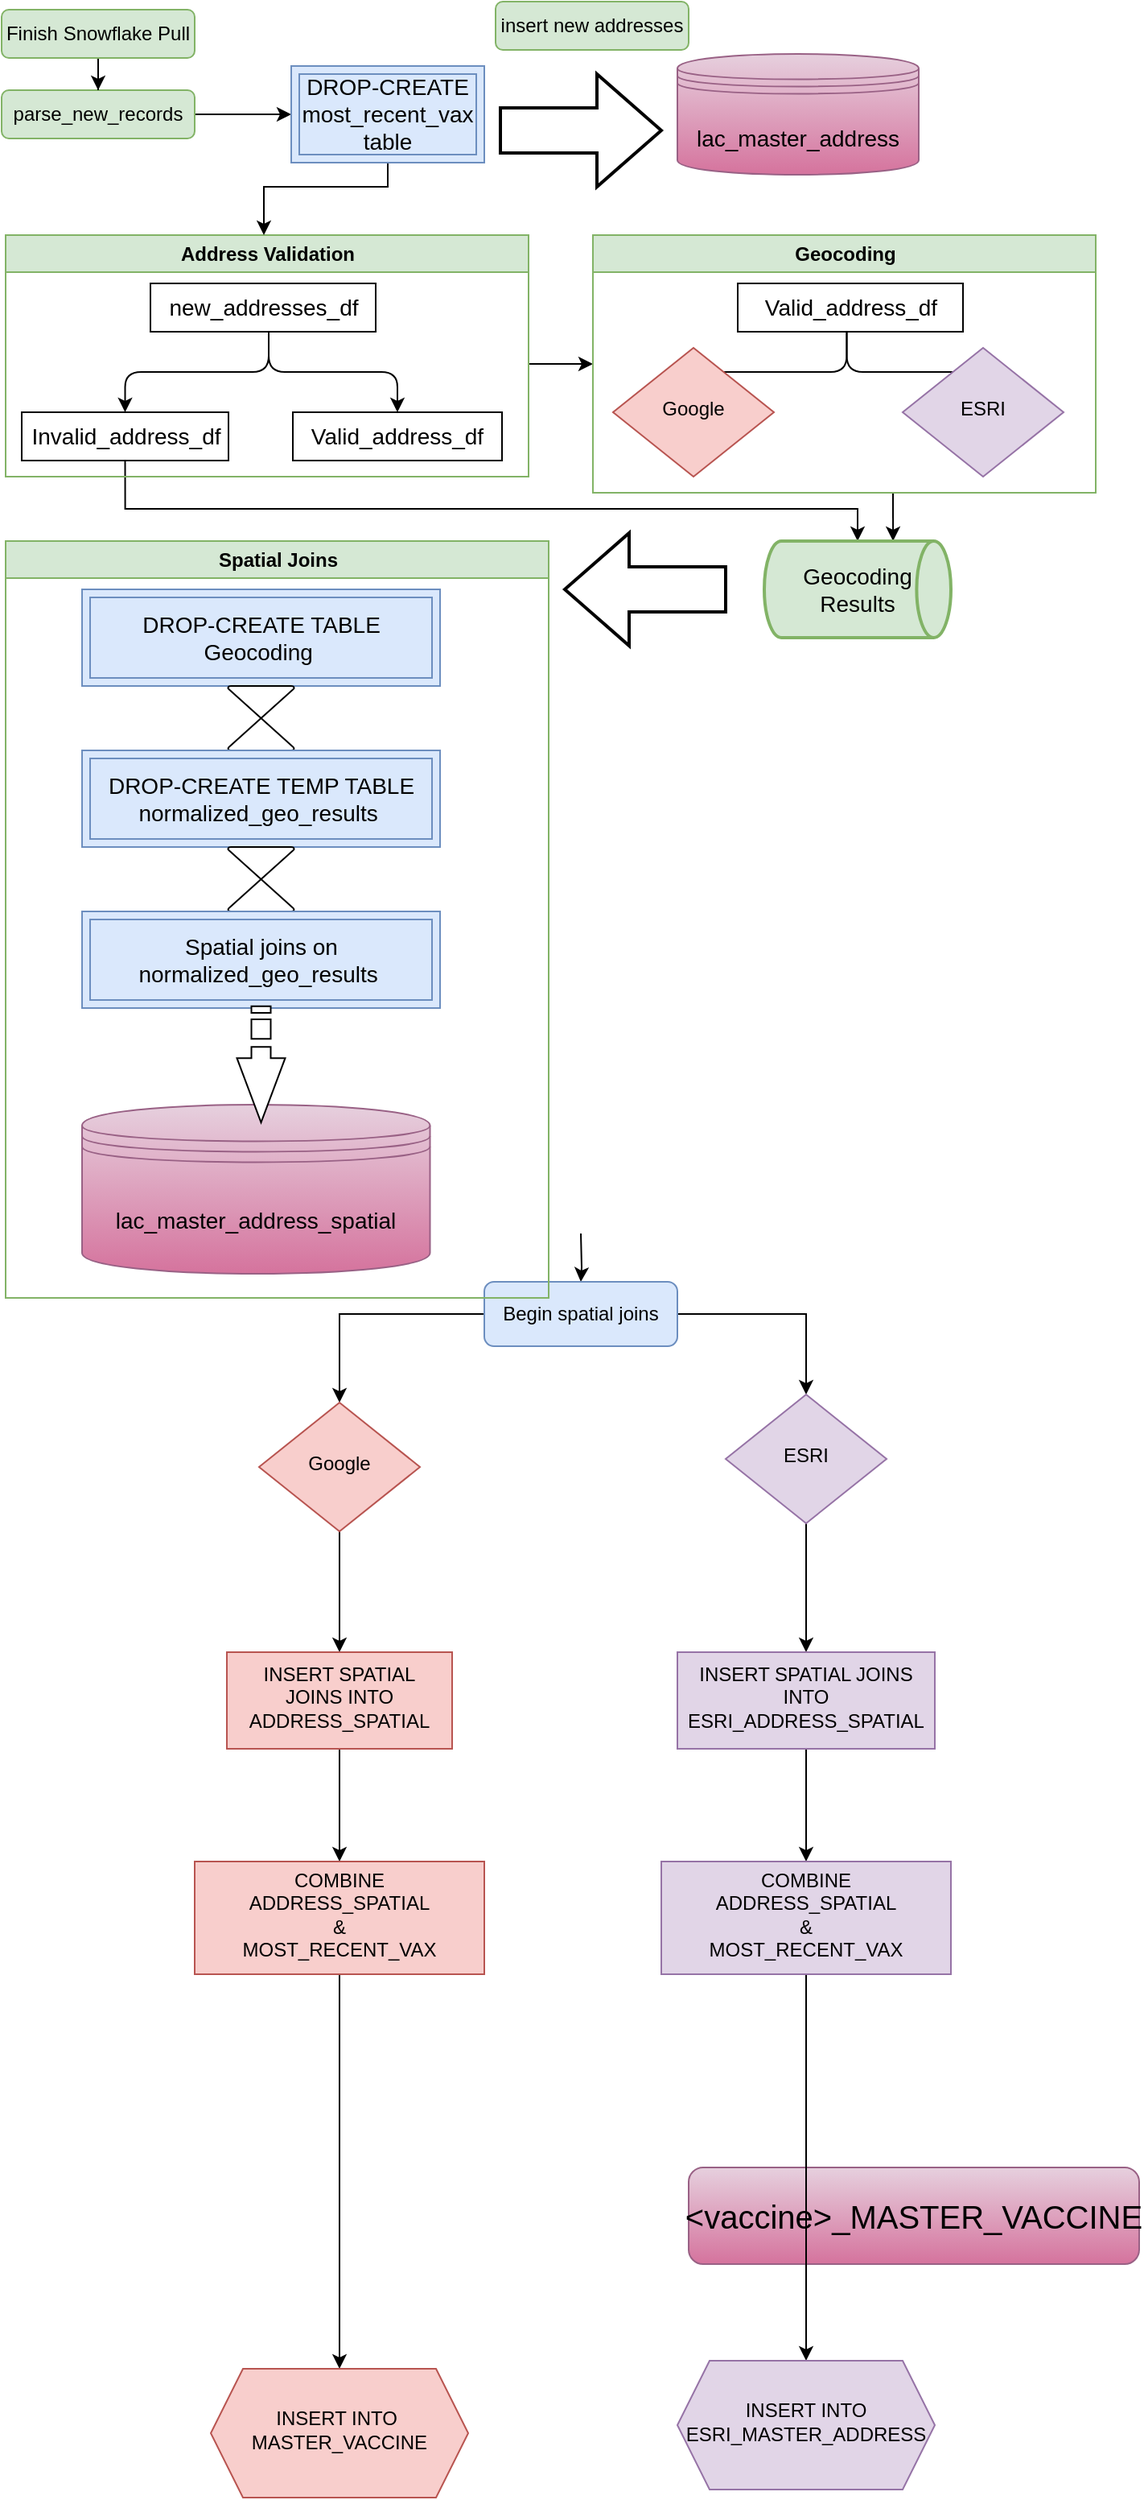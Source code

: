 <mxfile version="20.8.11" type="github">
  <diagram id="C5RBs43oDa-KdzZeNtuy" name="Page-1">
    <mxGraphModel dx="1290" dy="549" grid="1" gridSize="10" guides="1" tooltips="1" connect="1" arrows="1" fold="1" page="1" pageScale="1" pageWidth="827" pageHeight="1169" math="0" shadow="0">
      <root>
        <mxCell id="WIyWlLk6GJQsqaUBKTNV-0" />
        <mxCell id="WIyWlLk6GJQsqaUBKTNV-1" parent="WIyWlLk6GJQsqaUBKTNV-0" />
        <mxCell id="4Sw3aIR59aRq2CPispGW-35" value="" style="edgeStyle=orthogonalEdgeStyle;rounded=0;orthogonalLoop=1;jettySize=auto;html=1;" parent="WIyWlLk6GJQsqaUBKTNV-1" target="WIyWlLk6GJQsqaUBKTNV-11" edge="1">
          <mxGeometry relative="1" as="geometry">
            <mxPoint x="380" y="770" as="sourcePoint" />
          </mxGeometry>
        </mxCell>
        <mxCell id="4Sw3aIR59aRq2CPispGW-39" value="" style="edgeStyle=orthogonalEdgeStyle;rounded=0;orthogonalLoop=1;jettySize=auto;html=1;entryX=0.5;entryY=0;entryDx=0;entryDy=0;" parent="WIyWlLk6GJQsqaUBKTNV-1" source="WIyWlLk6GJQsqaUBKTNV-11" target="4Sw3aIR59aRq2CPispGW-37" edge="1">
          <mxGeometry relative="1" as="geometry">
            <mxPoint x="520" y="690" as="targetPoint" />
          </mxGeometry>
        </mxCell>
        <mxCell id="4Sw3aIR59aRq2CPispGW-43" value="" style="edgeStyle=orthogonalEdgeStyle;rounded=0;orthogonalLoop=1;jettySize=auto;html=1;entryX=0.5;entryY=0;entryDx=0;entryDy=0;" parent="WIyWlLk6GJQsqaUBKTNV-1" source="WIyWlLk6GJQsqaUBKTNV-11" target="4Sw3aIR59aRq2CPispGW-36" edge="1">
          <mxGeometry relative="1" as="geometry">
            <mxPoint x="240" y="690" as="targetPoint" />
          </mxGeometry>
        </mxCell>
        <mxCell id="WIyWlLk6GJQsqaUBKTNV-11" value="Begin spatial joins" style="rounded=1;whiteSpace=wrap;html=1;fontSize=12;glass=0;strokeWidth=1;shadow=0;fillColor=#dae8fc;strokeColor=#6c8ebf;" parent="WIyWlLk6GJQsqaUBKTNV-1" vertex="1">
          <mxGeometry x="320" y="800" width="120" height="40" as="geometry" />
        </mxCell>
        <mxCell id="4Sw3aIR59aRq2CPispGW-49" value="" style="edgeStyle=orthogonalEdgeStyle;rounded=0;orthogonalLoop=1;jettySize=auto;html=1;fontSize=12;" parent="WIyWlLk6GJQsqaUBKTNV-1" source="4Sw3aIR59aRq2CPispGW-36" target="4Sw3aIR59aRq2CPispGW-48" edge="1">
          <mxGeometry relative="1" as="geometry" />
        </mxCell>
        <mxCell id="4Sw3aIR59aRq2CPispGW-36" value="Google" style="rhombus;whiteSpace=wrap;html=1;shadow=0;fontFamily=Helvetica;fontSize=12;align=center;strokeWidth=1;spacing=6;spacingTop=-4;fillColor=#f8cecc;strokeColor=#b85450;" parent="WIyWlLk6GJQsqaUBKTNV-1" vertex="1">
          <mxGeometry x="180" y="875" width="100" height="80" as="geometry" />
        </mxCell>
        <mxCell id="4Sw3aIR59aRq2CPispGW-51" value="" style="edgeStyle=orthogonalEdgeStyle;rounded=0;orthogonalLoop=1;jettySize=auto;html=1;fontSize=12;" parent="WIyWlLk6GJQsqaUBKTNV-1" source="4Sw3aIR59aRq2CPispGW-37" target="4Sw3aIR59aRq2CPispGW-50" edge="1">
          <mxGeometry relative="1" as="geometry" />
        </mxCell>
        <mxCell id="4Sw3aIR59aRq2CPispGW-37" value="ESRI" style="rhombus;whiteSpace=wrap;html=1;shadow=0;fontFamily=Helvetica;fontSize=12;align=center;strokeWidth=1;spacing=6;spacingTop=-4;fillColor=#e1d5e7;strokeColor=#9673a6;" parent="WIyWlLk6GJQsqaUBKTNV-1" vertex="1">
          <mxGeometry x="470" y="870" width="100" height="80" as="geometry" />
        </mxCell>
        <mxCell id="4Sw3aIR59aRq2CPispGW-68" value="" style="edgeStyle=orthogonalEdgeStyle;rounded=0;orthogonalLoop=1;jettySize=auto;html=1;fontSize=20;fontColor=#000000;" parent="WIyWlLk6GJQsqaUBKTNV-1" source="4Sw3aIR59aRq2CPispGW-48" target="4Sw3aIR59aRq2CPispGW-67" edge="1">
          <mxGeometry relative="1" as="geometry">
            <Array as="points">
              <mxPoint x="230" y="1210" />
            </Array>
          </mxGeometry>
        </mxCell>
        <mxCell id="4Sw3aIR59aRq2CPispGW-48" value="INSERT SPATIAL JOINS INTO ADDRESS_SPATIAL" style="whiteSpace=wrap;html=1;fillColor=#f8cecc;strokeColor=#b85450;shadow=0;strokeWidth=1;spacing=6;spacingTop=-4;" parent="WIyWlLk6GJQsqaUBKTNV-1" vertex="1">
          <mxGeometry x="160" y="1030" width="140" height="60" as="geometry" />
        </mxCell>
        <mxCell id="4Sw3aIR59aRq2CPispGW-70" value="" style="edgeStyle=orthogonalEdgeStyle;rounded=0;orthogonalLoop=1;jettySize=auto;html=1;fontSize=20;fontColor=#000000;" parent="WIyWlLk6GJQsqaUBKTNV-1" source="4Sw3aIR59aRq2CPispGW-50" target="4Sw3aIR59aRq2CPispGW-69" edge="1">
          <mxGeometry relative="1" as="geometry" />
        </mxCell>
        <mxCell id="4Sw3aIR59aRq2CPispGW-50" value="INSERT SPATIAL JOINS INTO ESRI_ADDRESS_SPATIAL" style="whiteSpace=wrap;html=1;fillColor=#e1d5e7;strokeColor=#9673a6;shadow=0;strokeWidth=1;spacing=6;spacingTop=-4;" parent="WIyWlLk6GJQsqaUBKTNV-1" vertex="1">
          <mxGeometry x="440" y="1030" width="160" height="60" as="geometry" />
        </mxCell>
        <mxCell id="4Sw3aIR59aRq2CPispGW-63" value="&lt;font color=&quot;#000000&quot;&gt;&amp;lt;vaccine&amp;gt;_MASTER_VACCINE&lt;/font&gt;" style="rounded=1;whiteSpace=wrap;html=1;fontSize=20;fillColor=#e6d0de;gradientColor=#d5739d;strokeColor=#996185;" parent="WIyWlLk6GJQsqaUBKTNV-1" vertex="1">
          <mxGeometry x="447" y="1350" width="280" height="60" as="geometry" />
        </mxCell>
        <mxCell id="4Sw3aIR59aRq2CPispGW-73" value="" style="edgeStyle=orthogonalEdgeStyle;rounded=0;orthogonalLoop=1;jettySize=auto;html=1;fontSize=20;fontColor=#000000;" parent="WIyWlLk6GJQsqaUBKTNV-1" source="4Sw3aIR59aRq2CPispGW-67" target="4Sw3aIR59aRq2CPispGW-72" edge="1">
          <mxGeometry relative="1" as="geometry" />
        </mxCell>
        <mxCell id="4Sw3aIR59aRq2CPispGW-67" value="COMBINE&lt;br&gt;ADDRESS_SPATIAL&lt;br&gt;&amp;amp;&lt;br&gt;MOST_RECENT_VAX" style="whiteSpace=wrap;html=1;fillColor=#f8cecc;strokeColor=#b85450;shadow=0;strokeWidth=1;spacing=6;spacingTop=-4;" parent="WIyWlLk6GJQsqaUBKTNV-1" vertex="1">
          <mxGeometry x="140" y="1160" width="180" height="70" as="geometry" />
        </mxCell>
        <mxCell id="4Sw3aIR59aRq2CPispGW-75" value="" style="edgeStyle=orthogonalEdgeStyle;rounded=0;orthogonalLoop=1;jettySize=auto;html=1;fontSize=20;fontColor=#000000;" parent="WIyWlLk6GJQsqaUBKTNV-1" source="4Sw3aIR59aRq2CPispGW-69" target="4Sw3aIR59aRq2CPispGW-74" edge="1">
          <mxGeometry relative="1" as="geometry" />
        </mxCell>
        <mxCell id="4Sw3aIR59aRq2CPispGW-69" value="COMBINE&lt;br&gt;ADDRESS_SPATIAL&lt;br&gt;&amp;amp;&lt;br&gt;MOST_RECENT_VAX" style="whiteSpace=wrap;html=1;fillColor=#e1d5e7;strokeColor=#9673a6;shadow=0;strokeWidth=1;spacing=6;spacingTop=-4;" parent="WIyWlLk6GJQsqaUBKTNV-1" vertex="1">
          <mxGeometry x="430" y="1160" width="180" height="70" as="geometry" />
        </mxCell>
        <mxCell id="4Sw3aIR59aRq2CPispGW-72" value="INSERT INTO&amp;nbsp;&lt;br&gt;MASTER_VACCINE" style="shape=hexagon;perimeter=hexagonPerimeter2;whiteSpace=wrap;html=1;fixedSize=1;fillColor=#f8cecc;strokeColor=#b85450;shadow=0;strokeWidth=1;spacing=6;spacingTop=-4;" parent="WIyWlLk6GJQsqaUBKTNV-1" vertex="1">
          <mxGeometry x="150" y="1475" width="160" height="80" as="geometry" />
        </mxCell>
        <mxCell id="4Sw3aIR59aRq2CPispGW-74" value="INSERT INTO ESRI_MASTER_ADDRESS" style="shape=hexagon;perimeter=hexagonPerimeter2;whiteSpace=wrap;html=1;fixedSize=1;fillColor=#e1d5e7;strokeColor=#9673a6;shadow=0;strokeWidth=1;spacing=6;spacingTop=-4;" parent="WIyWlLk6GJQsqaUBKTNV-1" vertex="1">
          <mxGeometry x="440" y="1470" width="160" height="80" as="geometry" />
        </mxCell>
        <mxCell id="W29NnXGGYYmJcmvvzEcG-5" value="" style="edgeStyle=orthogonalEdgeStyle;rounded=0;orthogonalLoop=1;jettySize=auto;html=1;fontSize=14;entryX=0;entryY=0.5;entryDx=0;entryDy=0;" edge="1" parent="WIyWlLk6GJQsqaUBKTNV-1" source="E9w0ZndzLkP_HaStfv7O-3" target="W29NnXGGYYmJcmvvzEcG-58">
          <mxGeometry relative="1" as="geometry">
            <mxPoint x="180" y="75" as="targetPoint" />
          </mxGeometry>
        </mxCell>
        <mxCell id="E9w0ZndzLkP_HaStfv7O-3" value="parse_new_records" style="rounded=1;whiteSpace=wrap;html=1;fontSize=12;glass=0;strokeWidth=1;shadow=0;fillColor=#d5e8d4;strokeColor=#82b366;" parent="WIyWlLk6GJQsqaUBKTNV-1" vertex="1">
          <mxGeometry x="20" y="60" width="120" height="30" as="geometry" />
        </mxCell>
        <mxCell id="E9w0ZndzLkP_HaStfv7O-5" value="insert new addresses" style="rounded=1;whiteSpace=wrap;html=1;fontSize=12;glass=0;strokeWidth=1;shadow=0;fillColor=#d5e8d4;strokeColor=#82b366;" parent="WIyWlLk6GJQsqaUBKTNV-1" vertex="1">
          <mxGeometry x="327" y="5" width="120" height="30" as="geometry" />
        </mxCell>
        <mxCell id="W29NnXGGYYmJcmvvzEcG-0" value="&lt;font style=&quot;font-size: 14px;&quot;&gt;lac_master_address&lt;/font&gt;" style="shape=datastore;whiteSpace=wrap;html=1;fontSize=18;fontSize=20;fillColor=#e6d0de;gradientColor=#d5739d;strokeColor=#996185;" vertex="1" parent="WIyWlLk6GJQsqaUBKTNV-1">
          <mxGeometry x="440" y="37.5" width="150" height="75" as="geometry" />
        </mxCell>
        <mxCell id="W29NnXGGYYmJcmvvzEcG-2" value="" style="edgeStyle=orthogonalEdgeStyle;rounded=0;orthogonalLoop=1;jettySize=auto;html=1;fontSize=14;" edge="1" parent="WIyWlLk6GJQsqaUBKTNV-1" source="W29NnXGGYYmJcmvvzEcG-1" target="E9w0ZndzLkP_HaStfv7O-3">
          <mxGeometry relative="1" as="geometry" />
        </mxCell>
        <mxCell id="W29NnXGGYYmJcmvvzEcG-1" value="Finish Snowflake Pull" style="rounded=1;whiteSpace=wrap;html=1;fontSize=12;glass=0;strokeWidth=1;shadow=0;fillColor=#d5e8d4;strokeColor=#82b366;" vertex="1" parent="WIyWlLk6GJQsqaUBKTNV-1">
          <mxGeometry x="20" y="10" width="120" height="30" as="geometry" />
        </mxCell>
        <mxCell id="W29NnXGGYYmJcmvvzEcG-126" value="" style="edgeStyle=orthogonalEdgeStyle;rounded=0;orthogonalLoop=1;jettySize=auto;html=1;fontSize=14;exitX=0.5;exitY=1;exitDx=0;exitDy=0;" edge="1" parent="WIyWlLk6GJQsqaUBKTNV-1" source="W29NnXGGYYmJcmvvzEcG-40" target="W29NnXGGYYmJcmvvzEcG-122">
          <mxGeometry relative="1" as="geometry">
            <mxPoint x="540" y="330" as="targetPoint" />
            <Array as="points">
              <mxPoint x="97" y="320" />
              <mxPoint x="552" y="320" />
            </Array>
          </mxGeometry>
        </mxCell>
        <mxCell id="W29NnXGGYYmJcmvvzEcG-141" value="" style="edgeStyle=orthogonalEdgeStyle;rounded=0;orthogonalLoop=1;jettySize=auto;html=1;fontSize=14;entryX=0;entryY=0.5;entryDx=0;entryDy=0;" edge="1" parent="WIyWlLk6GJQsqaUBKTNV-1" source="W29NnXGGYYmJcmvvzEcG-24" target="W29NnXGGYYmJcmvvzEcG-67">
          <mxGeometry relative="1" as="geometry">
            <Array as="points">
              <mxPoint x="360" y="230" />
              <mxPoint x="360" y="230" />
            </Array>
          </mxGeometry>
        </mxCell>
        <mxCell id="W29NnXGGYYmJcmvvzEcG-24" value="Address Validation" style="horizontal=1;whiteSpace=wrap;html=1;fontSize=12;glass=0;strokeWidth=1;shadow=0;fillColor=#d5e8d4;strokeColor=#82b366;childLayout=treeLayout;swimlane;" vertex="1" parent="WIyWlLk6GJQsqaUBKTNV-1">
          <mxGeometry x="22.5" y="150" width="325" height="150" as="geometry" />
        </mxCell>
        <mxCell id="W29NnXGGYYmJcmvvzEcG-52" value="new_addresses_df" style="whiteSpace=wrap;html=1;fontSize=14;" vertex="1" parent="W29NnXGGYYmJcmvvzEcG-24">
          <mxGeometry x="90" y="30" width="140" height="30" as="geometry" />
        </mxCell>
        <mxCell id="W29NnXGGYYmJcmvvzEcG-40" value="Invalid_address_df" style="whiteSpace=wrap;html=1;fontSize=14;" vertex="1" parent="W29NnXGGYYmJcmvvzEcG-24">
          <mxGeometry x="10" y="110" width="128.5" height="30" as="geometry" />
        </mxCell>
        <mxCell id="W29NnXGGYYmJcmvvzEcG-41" value="" style="edgeStyle=elbowEdgeStyle;elbow=vertical;html=1;rounded=1;curved=0;sourcePerimeterSpacing=0;targetPerimeterSpacing=0;startSize=6;endSize=6;fontSize=14;" edge="1" parent="W29NnXGGYYmJcmvvzEcG-24" target="W29NnXGGYYmJcmvvzEcG-40">
          <mxGeometry relative="1" as="geometry">
            <mxPoint x="163.5" y="60" as="sourcePoint" />
          </mxGeometry>
        </mxCell>
        <mxCell id="W29NnXGGYYmJcmvvzEcG-39" value="" style="edgeStyle=elbowEdgeStyle;elbow=vertical;html=1;rounded=1;curved=0;sourcePerimeterSpacing=0;targetPerimeterSpacing=0;startSize=6;endSize=6;fontSize=14;" edge="1" parent="W29NnXGGYYmJcmvvzEcG-24" target="W29NnXGGYYmJcmvvzEcG-38">
          <mxGeometry relative="1" as="geometry">
            <mxPoint x="163.5" y="60" as="sourcePoint" />
          </mxGeometry>
        </mxCell>
        <mxCell id="W29NnXGGYYmJcmvvzEcG-38" value="Valid_address_df" style="whiteSpace=wrap;html=1;fontSize=14;" vertex="1" parent="W29NnXGGYYmJcmvvzEcG-24">
          <mxGeometry x="178.5" y="110" width="130" height="30" as="geometry" />
        </mxCell>
        <mxCell id="W29NnXGGYYmJcmvvzEcG-140" value="" style="edgeStyle=orthogonalEdgeStyle;rounded=0;orthogonalLoop=1;jettySize=auto;html=1;fontSize=14;" edge="1" parent="WIyWlLk6GJQsqaUBKTNV-1" source="W29NnXGGYYmJcmvvzEcG-58">
          <mxGeometry relative="1" as="geometry">
            <mxPoint x="183" y="150" as="targetPoint" />
            <Array as="points">
              <mxPoint x="260" y="120" />
              <mxPoint x="183" y="120" />
            </Array>
          </mxGeometry>
        </mxCell>
        <mxCell id="W29NnXGGYYmJcmvvzEcG-58" value="DROP-CREATE most_recent_vax table" style="shape=ext;margin=3;double=1;whiteSpace=wrap;html=1;align=center;fontSize=14;fillColor=#dae8fc;strokeColor=#6c8ebf;" vertex="1" parent="WIyWlLk6GJQsqaUBKTNV-1">
          <mxGeometry x="200" y="45" width="120" height="60" as="geometry" />
        </mxCell>
        <mxCell id="W29NnXGGYYmJcmvvzEcG-138" value="" style="edgeStyle=orthogonalEdgeStyle;rounded=0;orthogonalLoop=1;jettySize=auto;html=1;fontSize=14;entryX=0.69;entryY=0;entryDx=0;entryDy=0;entryPerimeter=0;" edge="1" parent="WIyWlLk6GJQsqaUBKTNV-1" target="W29NnXGGYYmJcmvvzEcG-122">
          <mxGeometry relative="1" as="geometry">
            <mxPoint x="574" y="310" as="sourcePoint" />
            <mxPoint x="876.25" y="230" as="targetPoint" />
          </mxGeometry>
        </mxCell>
        <mxCell id="W29NnXGGYYmJcmvvzEcG-67" value="Geocoding" style="horizontal=1;whiteSpace=wrap;html=1;fontSize=12;glass=0;strokeWidth=1;shadow=0;fillColor=#d5e8d4;strokeColor=#82b366;childLayout=treeLayout;swimlane;" vertex="1" parent="WIyWlLk6GJQsqaUBKTNV-1">
          <mxGeometry x="387.5" y="150" width="312.5" height="160" as="geometry" />
        </mxCell>
        <mxCell id="W29NnXGGYYmJcmvvzEcG-68" value="Valid_address_df" style="whiteSpace=wrap;html=1;fontSize=14;" vertex="1" parent="W29NnXGGYYmJcmvvzEcG-67">
          <mxGeometry x="90" y="30" width="140" height="30" as="geometry" />
        </mxCell>
        <mxCell id="W29NnXGGYYmJcmvvzEcG-70" value="" style="edgeStyle=elbowEdgeStyle;elbow=vertical;html=1;rounded=1;curved=0;targetPerimeterSpacing=0;startSize=6;endSize=6;fontSize=14;startArrow=none;" edge="1" parent="W29NnXGGYYmJcmvvzEcG-67" source="WIyWlLk6GJQsqaUBKTNV-6">
          <mxGeometry relative="1" as="geometry">
            <mxPoint x="163.5" y="60" as="sourcePoint" />
            <mxPoint x="74.25" y="110" as="targetPoint" />
          </mxGeometry>
        </mxCell>
        <mxCell id="W29NnXGGYYmJcmvvzEcG-71" value="" style="edgeStyle=elbowEdgeStyle;elbow=vertical;html=1;rounded=1;curved=0;targetPerimeterSpacing=0;startSize=6;endSize=6;fontSize=14;startArrow=none;" edge="1" parent="W29NnXGGYYmJcmvvzEcG-67" source="4Sw3aIR59aRq2CPispGW-0">
          <mxGeometry relative="1" as="geometry">
            <mxPoint x="163.5" y="60" as="sourcePoint" />
            <mxPoint x="243.5" y="110" as="targetPoint" />
          </mxGeometry>
        </mxCell>
        <mxCell id="W29NnXGGYYmJcmvvzEcG-84" value="" style="edgeStyle=elbowEdgeStyle;elbow=vertical;html=1;rounded=1;curved=0;sourcePerimeterSpacing=0;targetPerimeterSpacing=0;startSize=6;endSize=6;fontSize=14;" edge="1" parent="W29NnXGGYYmJcmvvzEcG-67">
          <mxGeometry relative="1" as="geometry">
            <mxPoint x="157.75" y="60" as="sourcePoint" />
            <mxPoint x="237.75" y="110" as="targetPoint" />
          </mxGeometry>
        </mxCell>
        <mxCell id="W29NnXGGYYmJcmvvzEcG-83" value="" style="edgeStyle=elbowEdgeStyle;elbow=vertical;html=1;rounded=1;curved=0;sourcePerimeterSpacing=0;targetPerimeterSpacing=0;startSize=6;endSize=6;fontSize=14;" edge="1" parent="W29NnXGGYYmJcmvvzEcG-67">
          <mxGeometry relative="1" as="geometry">
            <mxPoint x="157.75" y="60" as="sourcePoint" />
            <mxPoint x="68.5" y="110" as="targetPoint" />
          </mxGeometry>
        </mxCell>
        <mxCell id="4Sw3aIR59aRq2CPispGW-0" value="ESRI" style="rhombus;whiteSpace=wrap;html=1;shadow=0;fontFamily=Helvetica;fontSize=12;align=center;strokeWidth=1;spacing=6;spacingTop=-4;fillColor=#e1d5e7;strokeColor=#9673a6;" parent="W29NnXGGYYmJcmvvzEcG-67" vertex="1">
          <mxGeometry x="192.5" y="70" width="100" height="80" as="geometry" />
        </mxCell>
        <mxCell id="WIyWlLk6GJQsqaUBKTNV-6" value="Google" style="rhombus;whiteSpace=wrap;html=1;shadow=0;fontFamily=Helvetica;fontSize=12;align=center;strokeWidth=1;spacing=6;spacingTop=-4;fillColor=#f8cecc;strokeColor=#b85450;" parent="W29NnXGGYYmJcmvvzEcG-67" vertex="1">
          <mxGeometry x="12.5" y="70" width="100" height="80" as="geometry" />
        </mxCell>
        <mxCell id="W29NnXGGYYmJcmvvzEcG-122" value="Geocoding Results" style="strokeWidth=2;html=1;shape=mxgraph.flowchart.direct_data;whiteSpace=wrap;fontSize=14;fillColor=#d5e8d4;strokeColor=#82b366;" vertex="1" parent="WIyWlLk6GJQsqaUBKTNV-1">
          <mxGeometry x="494" y="340" width="116" height="60" as="geometry" />
        </mxCell>
        <mxCell id="W29NnXGGYYmJcmvvzEcG-129" value="" style="verticalLabelPosition=bottom;verticalAlign=top;html=1;strokeWidth=2;shape=mxgraph.arrows2.arrow;dy=0.6;dx=40;notch=0;fontSize=14;rotation=-180;" vertex="1" parent="WIyWlLk6GJQsqaUBKTNV-1">
          <mxGeometry x="370" y="335" width="100" height="70" as="geometry" />
        </mxCell>
        <mxCell id="W29NnXGGYYmJcmvvzEcG-131" value="Spatial Joins" style="horizontal=1;whiteSpace=wrap;html=1;fontSize=12;glass=0;strokeWidth=1;shadow=0;fillColor=#d5e8d4;strokeColor=#82b366;childLayout=treeLayout;swimlane;" vertex="1" parent="WIyWlLk6GJQsqaUBKTNV-1">
          <mxGeometry x="22.5" y="340" width="337.5" height="470" as="geometry" />
        </mxCell>
        <mxCell id="W29NnXGGYYmJcmvvzEcG-57" value="DROP-CREATE TABLE&lt;br&gt;Geocoding&amp;nbsp;" style="shape=ext;margin=3;double=1;whiteSpace=wrap;html=1;align=center;fontSize=14;fillColor=#dae8fc;strokeColor=#6c8ebf;" vertex="1" parent="W29NnXGGYYmJcmvvzEcG-131">
          <mxGeometry x="47.5" y="30" width="222.5" height="60" as="geometry" />
        </mxCell>
        <mxCell id="W29NnXGGYYmJcmvvzEcG-130" value="&lt;font style=&quot;font-size: 14px;&quot;&gt;lac_master_address_spatial&lt;/font&gt;" style="shape=datastore;whiteSpace=wrap;html=1;fontSize=18;fontSize=20;fillColor=#e6d0de;gradientColor=#d5739d;strokeColor=#996185;" vertex="1" parent="W29NnXGGYYmJcmvvzEcG-131">
          <mxGeometry x="47.5" y="350" width="216.25" height="105" as="geometry" />
        </mxCell>
        <mxCell id="W29NnXGGYYmJcmvvzEcG-143" value="" style="verticalLabelPosition=bottom;verticalAlign=top;html=1;shape=mxgraph.flowchart.collate;fontSize=14;" vertex="1" parent="W29NnXGGYYmJcmvvzEcG-131">
          <mxGeometry x="138.13" y="90" width="41.25" height="40" as="geometry" />
        </mxCell>
        <mxCell id="W29NnXGGYYmJcmvvzEcG-144" value="DROP-CREATE TEMP TABLE&lt;br&gt;normalized_geo_results&amp;nbsp;" style="shape=ext;margin=3;double=1;whiteSpace=wrap;html=1;align=center;fontSize=14;fillColor=#dae8fc;strokeColor=#6c8ebf;" vertex="1" parent="W29NnXGGYYmJcmvvzEcG-131">
          <mxGeometry x="47.5" y="130" width="222.5" height="60" as="geometry" />
        </mxCell>
        <mxCell id="W29NnXGGYYmJcmvvzEcG-145" value="" style="verticalLabelPosition=bottom;verticalAlign=top;html=1;shape=mxgraph.flowchart.collate;fontSize=14;" vertex="1" parent="W29NnXGGYYmJcmvvzEcG-131">
          <mxGeometry x="138.13" y="190" width="41.25" height="40" as="geometry" />
        </mxCell>
        <mxCell id="W29NnXGGYYmJcmvvzEcG-146" value="Spatial joins on normalized_geo_results&amp;nbsp;" style="shape=ext;margin=3;double=1;whiteSpace=wrap;html=1;align=center;fontSize=14;fillColor=#dae8fc;strokeColor=#6c8ebf;" vertex="1" parent="W29NnXGGYYmJcmvvzEcG-131">
          <mxGeometry x="47.5" y="230" width="222.5" height="60" as="geometry" />
        </mxCell>
        <mxCell id="W29NnXGGYYmJcmvvzEcG-148" value="" style="html=1;shadow=0;dashed=0;align=center;verticalAlign=middle;shape=mxgraph.arrows2.stripedArrow;dy=0.6;dx=40;notch=25.24;fontSize=14;rotation=90;" vertex="1" parent="W29NnXGGYYmJcmvvzEcG-131">
          <mxGeometry x="122.66" y="310" width="72.18" height="30" as="geometry" />
        </mxCell>
        <mxCell id="W29NnXGGYYmJcmvvzEcG-142" value="" style="verticalLabelPosition=bottom;verticalAlign=top;html=1;strokeWidth=2;shape=mxgraph.arrows2.arrow;dy=0.6;dx=40;notch=0;fontSize=14;rotation=0;" vertex="1" parent="WIyWlLk6GJQsqaUBKTNV-1">
          <mxGeometry x="330" y="50" width="100" height="70" as="geometry" />
        </mxCell>
      </root>
    </mxGraphModel>
  </diagram>
</mxfile>
